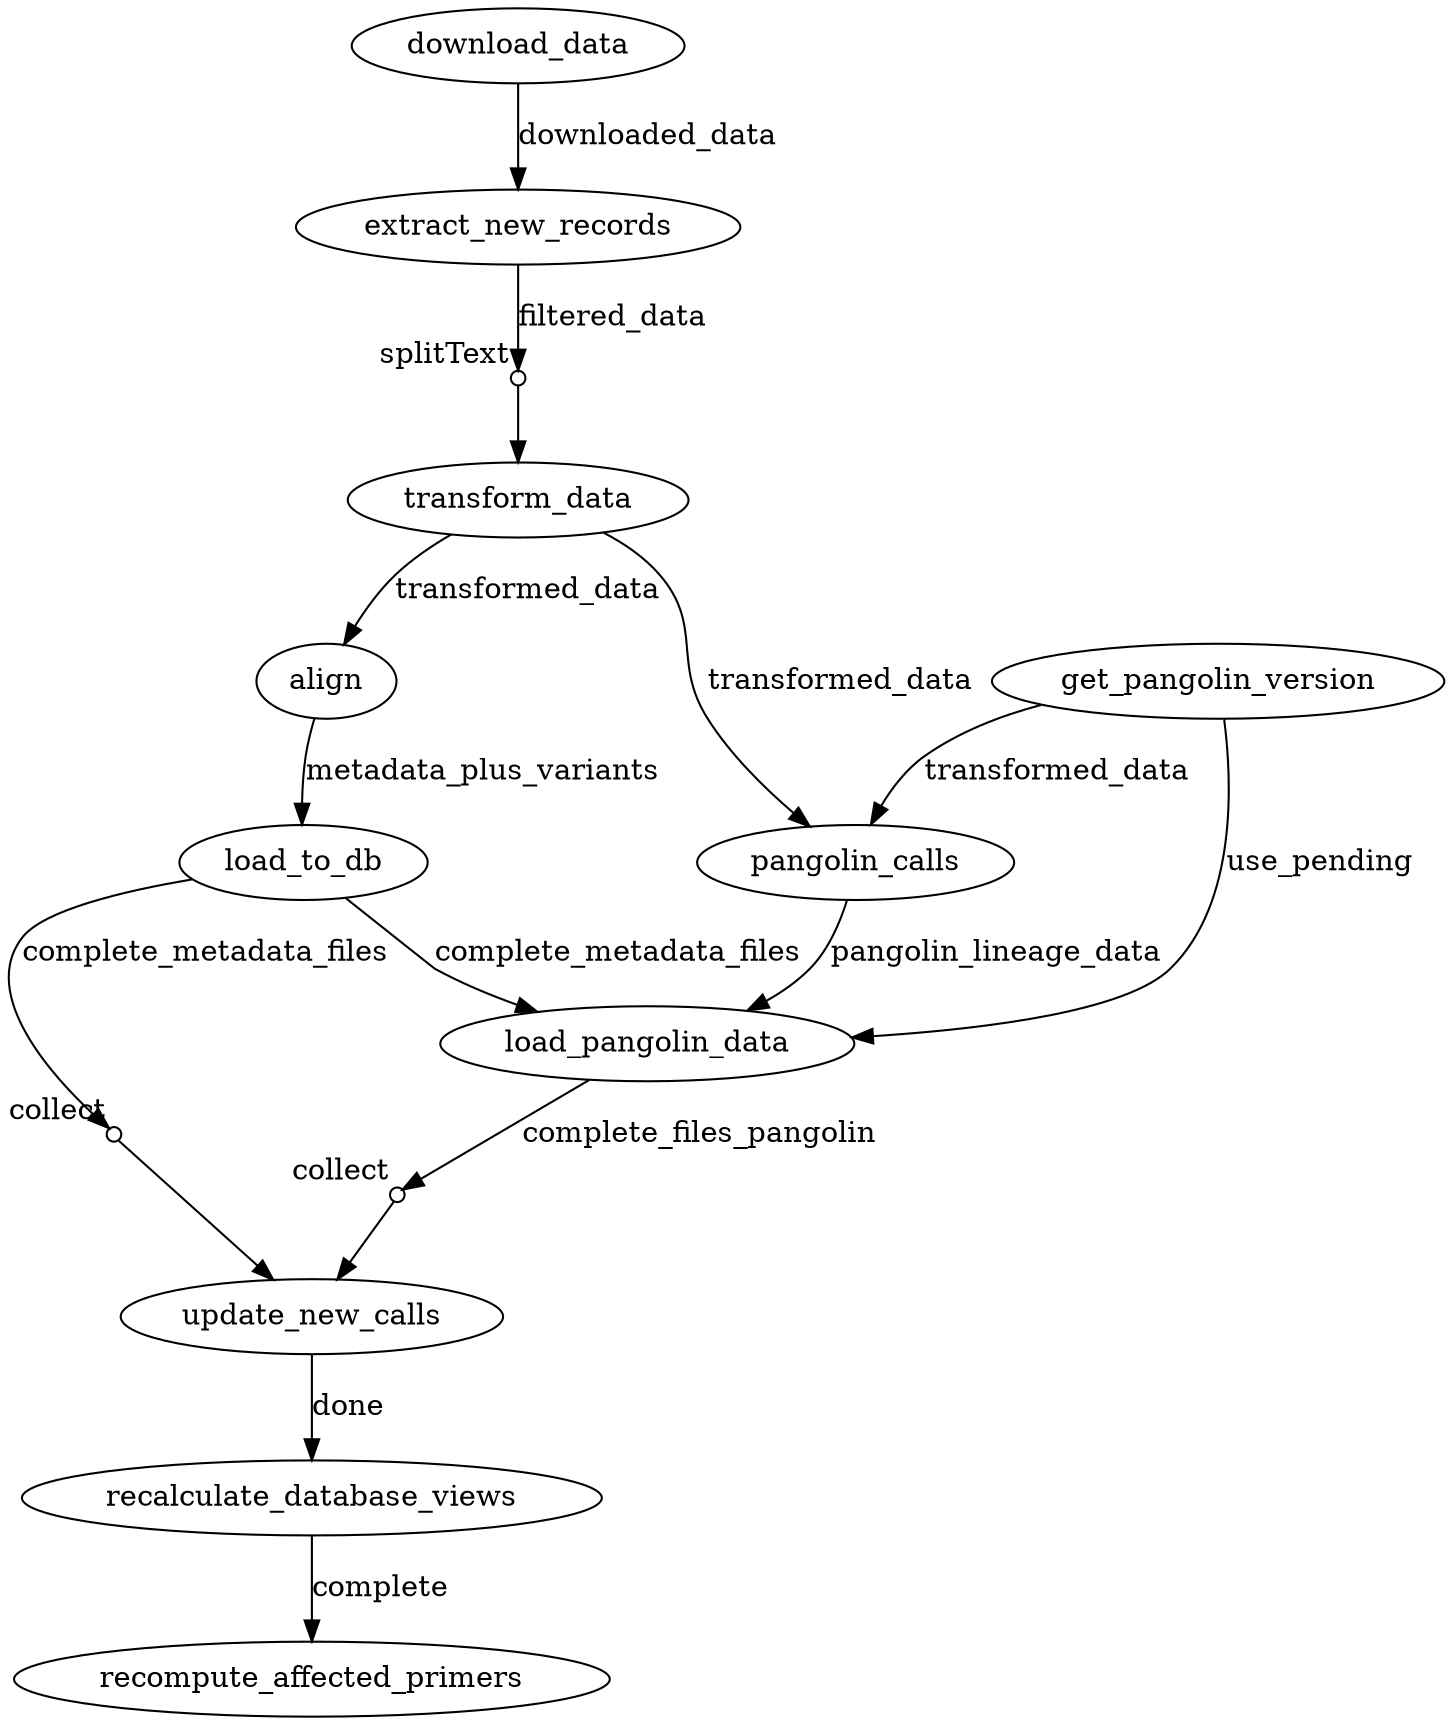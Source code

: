 digraph "summarize_variants" {

update_downloadData [label="download_data"];


update_extractNewRecords [label="extract_new_records"];
update_downloadData -> update_extractNewRecords [label="downloaded_data"];

update_splitText [shape=circle,label="",fixedsize=true,width=0.1,xlabel="splitText"];
update_extractNewRecords -> update_splitText [label="filtered_data"];

update_transformData [label="transform_data"];
update_splitText -> update_transformData;

update_align [label="align"];
update_transformData -> update_align [label="transformed_data"];

update_loadToDB [label="load_to_db"];
update_align -> update_loadToDB [label="metadata_plus_variants"];

update_collect1 [shape=circle,label="",fixedsize=true,width=0.1,xlabel="collect"];
update_loadToDB -> update_collect1 [label="complete_metadata_files"];

update_loadPangolinData [label="load_pangolin_data"];
update_loadToDB -> update_loadPangolinData [label="complete_metadata_files"];

update_getPangolinVersion [label="get_pangolin_version"];

update_pangolinCalls [label="pangolin_calls"];
update_getPangolinVersion -> update_pangolinCalls [label="transformed_data"];

update_transformData -> update_pangolinCalls [label="transformed_data"];

update_pangolinCalls -> update_loadPangolinData [label="pangolin_lineage_data"];

update_loadPangolinData [label="load_pangolin_data"];
update_getPangolinVersion -> update_loadPangolinData [label="use_pending"];

update_loadPangolinData [label="load_pangolin_data"];
update_collect2 [shape=circle,label="",fixedsize=true,width=0.1,xlabel="collect"];
update_loadPangolinData -> update_collect2 [label="complete_files_pangolin"];

update_updateNewCalls [label="update_new_calls"];
update_collect1 -> update_updateNewCalls;

update_collect2 -> update_updateNewCalls;

update_recalculateDatabaseViews [label="recalculate_database_views"];
update_updateNewCalls -> update_recalculateDatabaseViews [label="done"];

update_recomputeAffectedPrimers [label="recompute_affected_primers"];
update_recalculateDatabaseViews -> update_recomputeAffectedPrimers [label="complete"];


}

digraph "recall_pangolin" {

recall_getNewVersions [label="get_new_versions"];
recall_pangolinCalls [label="pangolin_calls"];

recall_getNewVersions -> recall_pangolinCalls [label="latest_pangolin"];

recall_extractNewRecords [label="extract_new_records"];
recall_splitText [shape=circle,label="",fixedsize=true,width=0.1,xlabel="splitText"];
recall_extractNewRecords -> recall_splitText;

recall_transformData [label="transform_data"];
recall_splitText -> recall_transformData;

recall_transformData -> recall_pangolinCalls;

recall_loadPangolinData [label="load_pangolin_data"];
recall_pangolinCalls -> recall_loadPangolinData;

recall_collect [shape=circle,label="",fixedsize=true,width=0.1,xlabel="collect"];
recall_loadPangolinData -> recall_collect;

recall_updateCurrentCalls [label="update_current_calls"];
recall_collect -> recall_updateCurrentCalls;

recall_updateNewCalls [label="update_new_calls"];
recall_updateCurrentCalls -> recall_updateNewCalls;

}
